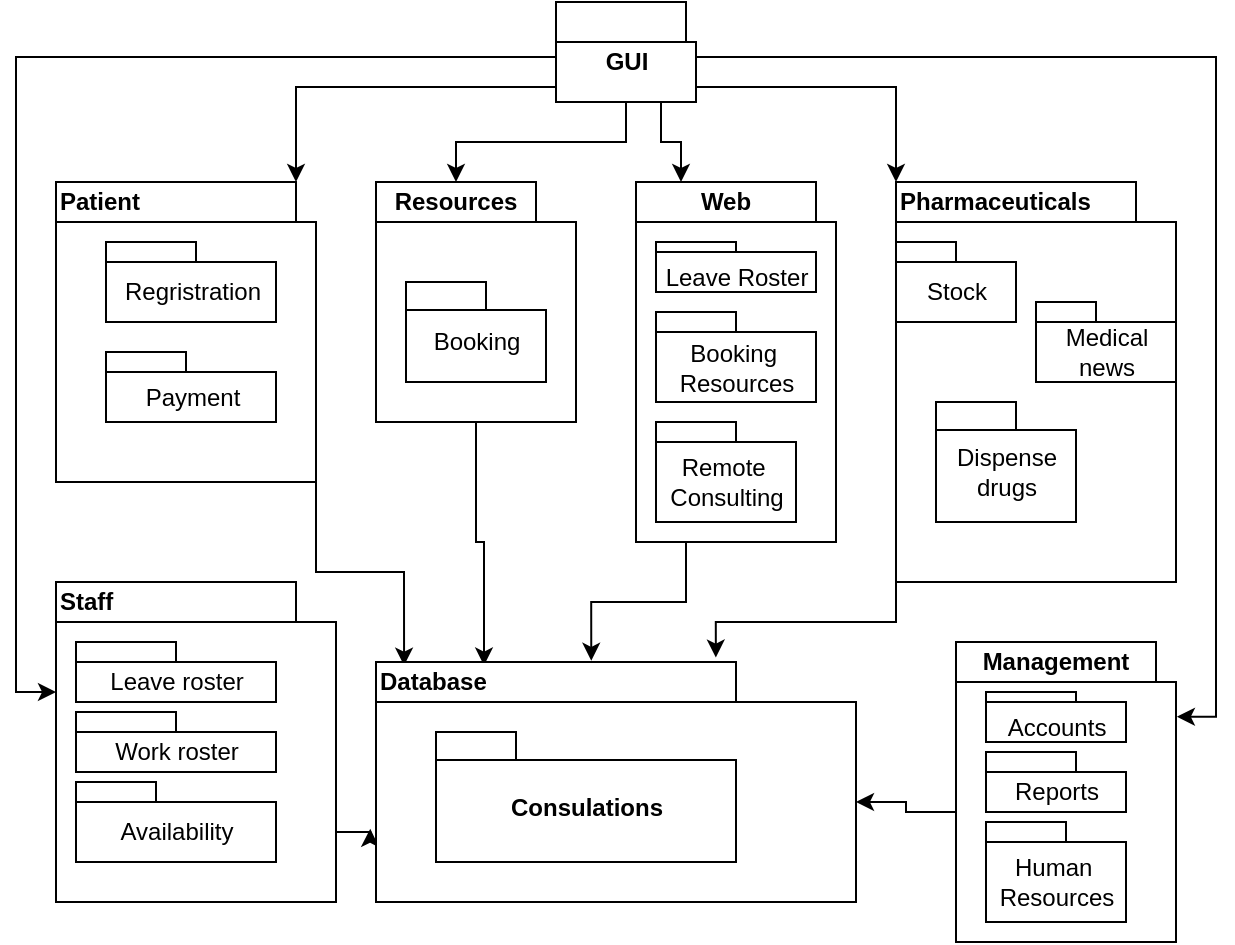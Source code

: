<mxfile version="20.8.15" type="github">
  <diagram name="Page-1" id="xcjanHoJ9z8bySgh_FyG">
    <mxGraphModel dx="1050" dy="581" grid="1" gridSize="10" guides="1" tooltips="1" connect="1" arrows="1" fold="1" page="1" pageScale="1" pageWidth="850" pageHeight="1100" math="0" shadow="0">
      <root>
        <mxCell id="0" />
        <mxCell id="1" parent="0" />
        <mxCell id="reR-Gx8IwFZXL70p-W5U-1" style="edgeStyle=orthogonalEdgeStyle;rounded=0;orthogonalLoop=1;jettySize=auto;html=1;exitX=0.5;exitY=1;exitDx=0;exitDy=0;exitPerimeter=0;entryX=0.5;entryY=0;entryDx=0;entryDy=0;" edge="1" parent="1" source="reR-Gx8IwFZXL70p-W5U-7" target="reR-Gx8IwFZXL70p-W5U-22">
          <mxGeometry relative="1" as="geometry">
            <Array as="points">
              <mxPoint x="405" y="180" />
              <mxPoint x="320" y="180" />
            </Array>
          </mxGeometry>
        </mxCell>
        <mxCell id="reR-Gx8IwFZXL70p-W5U-2" style="edgeStyle=orthogonalEdgeStyle;rounded=0;orthogonalLoop=1;jettySize=auto;html=1;exitX=0.75;exitY=1;exitDx=0;exitDy=0;exitPerimeter=0;entryX=0.25;entryY=0;entryDx=0;entryDy=0;" edge="1" parent="1" source="reR-Gx8IwFZXL70p-W5U-7" target="reR-Gx8IwFZXL70p-W5U-23">
          <mxGeometry relative="1" as="geometry" />
        </mxCell>
        <mxCell id="reR-Gx8IwFZXL70p-W5U-3" style="edgeStyle=orthogonalEdgeStyle;rounded=0;orthogonalLoop=1;jettySize=auto;html=1;exitX=0;exitY=0;exitDx=0;exitDy=42.5;exitPerimeter=0;entryX=1;entryY=0;entryDx=0;entryDy=0;" edge="1" parent="1" source="reR-Gx8IwFZXL70p-W5U-7" target="reR-Gx8IwFZXL70p-W5U-21">
          <mxGeometry relative="1" as="geometry" />
        </mxCell>
        <mxCell id="reR-Gx8IwFZXL70p-W5U-4" style="edgeStyle=orthogonalEdgeStyle;rounded=0;orthogonalLoop=1;jettySize=auto;html=1;exitX=0;exitY=0;exitDx=70;exitDy=42.5;exitPerimeter=0;entryX=0;entryY=0;entryDx=0;entryDy=0;" edge="1" parent="1" source="reR-Gx8IwFZXL70p-W5U-7" target="reR-Gx8IwFZXL70p-W5U-24">
          <mxGeometry relative="1" as="geometry" />
        </mxCell>
        <mxCell id="reR-Gx8IwFZXL70p-W5U-5" style="edgeStyle=orthogonalEdgeStyle;rounded=0;orthogonalLoop=1;jettySize=auto;html=1;exitX=0;exitY=0;exitDx=0;exitDy=27.5;exitPerimeter=0;entryX=0;entryY=0;entryDx=0;entryDy=55;entryPerimeter=0;" edge="1" parent="1" source="reR-Gx8IwFZXL70p-W5U-7" target="reR-Gx8IwFZXL70p-W5U-17">
          <mxGeometry relative="1" as="geometry" />
        </mxCell>
        <mxCell id="reR-Gx8IwFZXL70p-W5U-6" style="edgeStyle=orthogonalEdgeStyle;rounded=0;orthogonalLoop=1;jettySize=auto;html=1;exitX=0;exitY=0;exitDx=70;exitDy=27.5;exitPerimeter=0;entryX=1.004;entryY=0.249;entryDx=0;entryDy=0;entryPerimeter=0;" edge="1" parent="1" source="reR-Gx8IwFZXL70p-W5U-7" target="reR-Gx8IwFZXL70p-W5U-20">
          <mxGeometry relative="1" as="geometry" />
        </mxCell>
        <mxCell id="reR-Gx8IwFZXL70p-W5U-7" value="GUI" style="shape=folder;fontStyle=1;spacingTop=10;tabWidth=70;tabHeight=20;tabPosition=left;html=1;" vertex="1" parent="1">
          <mxGeometry x="370" y="110" width="70" height="50" as="geometry" />
        </mxCell>
        <mxCell id="reR-Gx8IwFZXL70p-W5U-8" style="edgeStyle=orthogonalEdgeStyle;rounded=0;orthogonalLoop=1;jettySize=auto;html=1;exitX=0;exitY=0;exitDx=130;exitDy=150;exitPerimeter=0;entryX=0.078;entryY=0.09;entryDx=0;entryDy=0;entryPerimeter=0;" edge="1" parent="1" source="reR-Gx8IwFZXL70p-W5U-9" target="reR-Gx8IwFZXL70p-W5U-26">
          <mxGeometry relative="1" as="geometry" />
        </mxCell>
        <mxCell id="reR-Gx8IwFZXL70p-W5U-9" value="" style="shape=folder;fontStyle=1;spacingTop=10;tabWidth=80;tabHeight=20;tabPosition=left;html=1;" vertex="1" parent="1">
          <mxGeometry x="120" y="200" width="130" height="150" as="geometry" />
        </mxCell>
        <mxCell id="reR-Gx8IwFZXL70p-W5U-10" style="edgeStyle=orthogonalEdgeStyle;rounded=0;orthogonalLoop=1;jettySize=auto;html=1;exitX=0.5;exitY=1;exitDx=0;exitDy=0;exitPerimeter=0;entryX=0.3;entryY=0.09;entryDx=0;entryDy=0;entryPerimeter=0;" edge="1" parent="1" source="reR-Gx8IwFZXL70p-W5U-11" target="reR-Gx8IwFZXL70p-W5U-26">
          <mxGeometry relative="1" as="geometry" />
        </mxCell>
        <mxCell id="reR-Gx8IwFZXL70p-W5U-11" value="" style="shape=folder;fontStyle=1;spacingTop=10;tabWidth=70;tabHeight=20;tabPosition=left;html=1;" vertex="1" parent="1">
          <mxGeometry x="280" y="200" width="100" height="120" as="geometry" />
        </mxCell>
        <mxCell id="reR-Gx8IwFZXL70p-W5U-12" style="edgeStyle=orthogonalEdgeStyle;rounded=0;orthogonalLoop=1;jettySize=auto;html=1;exitX=0.25;exitY=1;exitDx=0;exitDy=0;exitPerimeter=0;entryX=0.598;entryY=-0.03;entryDx=0;entryDy=0;entryPerimeter=0;" edge="1" parent="1" source="reR-Gx8IwFZXL70p-W5U-13" target="reR-Gx8IwFZXL70p-W5U-26">
          <mxGeometry relative="1" as="geometry" />
        </mxCell>
        <mxCell id="reR-Gx8IwFZXL70p-W5U-13" value="" style="shape=folder;fontStyle=1;spacingTop=10;tabWidth=100;tabHeight=20;tabPosition=left;html=1;" vertex="1" parent="1">
          <mxGeometry x="410" y="200" width="100" height="180" as="geometry" />
        </mxCell>
        <mxCell id="reR-Gx8IwFZXL70p-W5U-14" style="edgeStyle=orthogonalEdgeStyle;rounded=0;orthogonalLoop=1;jettySize=auto;html=1;exitX=0;exitY=0;exitDx=0;exitDy=200;exitPerimeter=0;entryX=0.944;entryY=-0.11;entryDx=0;entryDy=0;entryPerimeter=0;" edge="1" parent="1" source="reR-Gx8IwFZXL70p-W5U-15" target="reR-Gx8IwFZXL70p-W5U-26">
          <mxGeometry relative="1" as="geometry" />
        </mxCell>
        <mxCell id="reR-Gx8IwFZXL70p-W5U-15" value="" style="shape=folder;fontStyle=1;spacingTop=10;tabWidth=100;tabHeight=20;tabPosition=left;html=1;" vertex="1" parent="1">
          <mxGeometry x="540" y="200" width="140" height="200" as="geometry" />
        </mxCell>
        <mxCell id="reR-Gx8IwFZXL70p-W5U-16" style="edgeStyle=orthogonalEdgeStyle;rounded=0;orthogonalLoop=1;jettySize=auto;html=1;exitX=0;exitY=0;exitDx=140;exitDy=125;exitPerimeter=0;entryX=-0.012;entryY=0.695;entryDx=0;entryDy=0;entryPerimeter=0;" edge="1" parent="1" source="reR-Gx8IwFZXL70p-W5U-17" target="reR-Gx8IwFZXL70p-W5U-18">
          <mxGeometry relative="1" as="geometry" />
        </mxCell>
        <mxCell id="reR-Gx8IwFZXL70p-W5U-17" value="" style="shape=folder;fontStyle=1;spacingTop=10;tabWidth=110;tabHeight=20;tabPosition=left;html=1;" vertex="1" parent="1">
          <mxGeometry x="120" y="400" width="140" height="160" as="geometry" />
        </mxCell>
        <mxCell id="reR-Gx8IwFZXL70p-W5U-18" value="" style="shape=folder;fontStyle=1;spacingTop=10;tabWidth=180;tabHeight=20;tabPosition=left;html=1;" vertex="1" parent="1">
          <mxGeometry x="280" y="440" width="240" height="120" as="geometry" />
        </mxCell>
        <mxCell id="reR-Gx8IwFZXL70p-W5U-19" style="edgeStyle=orthogonalEdgeStyle;rounded=0;orthogonalLoop=1;jettySize=auto;html=1;exitX=0;exitY=0;exitDx=0;exitDy=85;exitPerimeter=0;entryX=0;entryY=0;entryDx=240;entryDy=70;entryPerimeter=0;" edge="1" parent="1" source="reR-Gx8IwFZXL70p-W5U-20" target="reR-Gx8IwFZXL70p-W5U-18">
          <mxGeometry relative="1" as="geometry" />
        </mxCell>
        <mxCell id="reR-Gx8IwFZXL70p-W5U-20" value="" style="shape=folder;fontStyle=1;spacingTop=10;tabWidth=130;tabHeight=20;tabPosition=left;html=1;" vertex="1" parent="1">
          <mxGeometry x="570" y="430" width="110" height="150" as="geometry" />
        </mxCell>
        <mxCell id="reR-Gx8IwFZXL70p-W5U-21" value="&lt;b&gt;Patient&lt;/b&gt;" style="rounded=0;whiteSpace=wrap;html=1;align=left;" vertex="1" parent="1">
          <mxGeometry x="120" y="200" width="120" height="20" as="geometry" />
        </mxCell>
        <mxCell id="reR-Gx8IwFZXL70p-W5U-22" value="&lt;b&gt;Resources&lt;/b&gt;" style="rounded=0;whiteSpace=wrap;html=1;" vertex="1" parent="1">
          <mxGeometry x="280" y="200" width="80" height="20" as="geometry" />
        </mxCell>
        <mxCell id="reR-Gx8IwFZXL70p-W5U-23" value="&lt;b&gt;Web&lt;/b&gt;" style="rounded=0;whiteSpace=wrap;html=1;align=center;" vertex="1" parent="1">
          <mxGeometry x="410" y="200" width="90" height="20" as="geometry" />
        </mxCell>
        <mxCell id="reR-Gx8IwFZXL70p-W5U-24" value="&lt;b&gt;Pharmaceuticals&lt;/b&gt;" style="rounded=0;whiteSpace=wrap;html=1;align=left;" vertex="1" parent="1">
          <mxGeometry x="540" y="200" width="120" height="20" as="geometry" />
        </mxCell>
        <mxCell id="reR-Gx8IwFZXL70p-W5U-25" value="&lt;b&gt;Staff&lt;/b&gt;" style="rounded=0;whiteSpace=wrap;html=1;align=left;" vertex="1" parent="1">
          <mxGeometry x="120" y="400" width="120" height="20" as="geometry" />
        </mxCell>
        <mxCell id="reR-Gx8IwFZXL70p-W5U-26" value="&lt;b&gt;Database&lt;/b&gt;" style="rounded=0;whiteSpace=wrap;html=1;align=left;" vertex="1" parent="1">
          <mxGeometry x="280" y="440" width="180" height="20" as="geometry" />
        </mxCell>
        <mxCell id="reR-Gx8IwFZXL70p-W5U-27" value="&lt;b&gt;Management&lt;/b&gt;" style="rounded=0;whiteSpace=wrap;html=1;" vertex="1" parent="1">
          <mxGeometry x="570" y="430" width="100" height="20" as="geometry" />
        </mxCell>
        <mxCell id="reR-Gx8IwFZXL70p-W5U-28" value="&lt;span style=&quot;font-weight: normal;&quot;&gt;Regristration&lt;/span&gt;" style="shape=folder;fontStyle=1;spacingTop=10;tabWidth=45;tabHeight=10;tabPosition=left;html=1;" vertex="1" parent="1">
          <mxGeometry x="145" y="230" width="85" height="40" as="geometry" />
        </mxCell>
        <mxCell id="reR-Gx8IwFZXL70p-W5U-29" value="&lt;span style=&quot;font-weight: normal;&quot;&gt;Payment&lt;/span&gt;" style="shape=folder;fontStyle=1;spacingTop=10;tabWidth=40;tabHeight=10;tabPosition=left;html=1;" vertex="1" parent="1">
          <mxGeometry x="145" y="285" width="85" height="35" as="geometry" />
        </mxCell>
        <mxCell id="reR-Gx8IwFZXL70p-W5U-30" value="&lt;span style=&quot;font-weight: normal;&quot;&gt;Booking&lt;/span&gt;" style="shape=folder;fontStyle=1;spacingTop=10;tabWidth=40;tabHeight=14;tabPosition=left;html=1;" vertex="1" parent="1">
          <mxGeometry x="295" y="250" width="70" height="50" as="geometry" />
        </mxCell>
        <mxCell id="reR-Gx8IwFZXL70p-W5U-31" value="&lt;span style=&quot;font-weight: normal;&quot;&gt;Stock&lt;/span&gt;" style="shape=folder;fontStyle=1;spacingTop=10;tabWidth=30;tabHeight=10;tabPosition=left;html=1;" vertex="1" parent="1">
          <mxGeometry x="540" y="230" width="60" height="40" as="geometry" />
        </mxCell>
        <mxCell id="reR-Gx8IwFZXL70p-W5U-32" value="&lt;span style=&quot;font-weight: normal;&quot;&gt;Medical&lt;br&gt;news&lt;br&gt;&lt;/span&gt;" style="shape=folder;fontStyle=1;spacingTop=10;tabWidth=30;tabHeight=10;tabPosition=left;html=1;" vertex="1" parent="1">
          <mxGeometry x="610" y="260" width="70" height="40" as="geometry" />
        </mxCell>
        <mxCell id="reR-Gx8IwFZXL70p-W5U-33" value="&lt;span style=&quot;font-weight: normal;&quot;&gt;Dispense&lt;br&gt;drugs&lt;br&gt;&lt;/span&gt;" style="shape=folder;fontStyle=1;spacingTop=10;tabWidth=40;tabHeight=14;tabPosition=left;html=1;" vertex="1" parent="1">
          <mxGeometry x="560" y="310" width="70" height="60" as="geometry" />
        </mxCell>
        <mxCell id="reR-Gx8IwFZXL70p-W5U-34" value="&lt;span style=&quot;font-weight: 400;&quot;&gt;Leave Roster&lt;/span&gt;" style="shape=folder;fontStyle=1;spacingTop=10;tabWidth=40;tabHeight=5;tabPosition=left;html=1;" vertex="1" parent="1">
          <mxGeometry x="420" y="230" width="80" height="25" as="geometry" />
        </mxCell>
        <mxCell id="reR-Gx8IwFZXL70p-W5U-35" value="&lt;span style=&quot;font-weight: normal;&quot;&gt;Booking&amp;nbsp;&lt;br&gt;Resources&lt;br&gt;&lt;/span&gt;" style="shape=folder;fontStyle=1;spacingTop=10;tabWidth=40;tabHeight=10;tabPosition=left;html=1;" vertex="1" parent="1">
          <mxGeometry x="420" y="265" width="80" height="45" as="geometry" />
        </mxCell>
        <mxCell id="reR-Gx8IwFZXL70p-W5U-36" value="&lt;span style=&quot;font-weight: normal;&quot;&gt;Remote&amp;nbsp;&lt;br&gt;Consulting&lt;br&gt;&lt;/span&gt;" style="shape=folder;fontStyle=1;spacingTop=10;tabWidth=40;tabHeight=10;tabPosition=left;html=1;" vertex="1" parent="1">
          <mxGeometry x="420" y="320" width="70" height="50" as="geometry" />
        </mxCell>
        <mxCell id="reR-Gx8IwFZXL70p-W5U-37" value="&lt;span style=&quot;font-weight: 400;&quot;&gt;Leave roster&lt;/span&gt;" style="shape=folder;fontStyle=1;spacingTop=10;tabWidth=50;tabHeight=10;tabPosition=left;html=1;" vertex="1" parent="1">
          <mxGeometry x="130" y="430" width="100" height="30" as="geometry" />
        </mxCell>
        <mxCell id="reR-Gx8IwFZXL70p-W5U-38" value="&lt;span style=&quot;font-weight: normal;&quot;&gt;Work roster&lt;/span&gt;" style="shape=folder;fontStyle=1;spacingTop=10;tabWidth=50;tabHeight=10;tabPosition=left;html=1;" vertex="1" parent="1">
          <mxGeometry x="130" y="465" width="100" height="30" as="geometry" />
        </mxCell>
        <mxCell id="reR-Gx8IwFZXL70p-W5U-39" value="&lt;span style=&quot;font-weight: normal;&quot;&gt;Availability&lt;/span&gt;" style="shape=folder;fontStyle=1;spacingTop=10;tabWidth=40;tabHeight=10;tabPosition=left;html=1;" vertex="1" parent="1">
          <mxGeometry x="130" y="500" width="100" height="40" as="geometry" />
        </mxCell>
        <mxCell id="reR-Gx8IwFZXL70p-W5U-40" value="Consulations" style="shape=folder;fontStyle=1;spacingTop=10;tabWidth=40;tabHeight=14;tabPosition=left;html=1;" vertex="1" parent="1">
          <mxGeometry x="310" y="475" width="150" height="65" as="geometry" />
        </mxCell>
        <mxCell id="reR-Gx8IwFZXL70p-W5U-41" value="&lt;span style=&quot;font-weight: 400;&quot;&gt;Accounts&lt;/span&gt;" style="shape=folder;fontStyle=1;spacingTop=10;tabWidth=45;tabHeight=5;tabPosition=left;html=1;" vertex="1" parent="1">
          <mxGeometry x="585" y="455" width="70" height="25" as="geometry" />
        </mxCell>
        <mxCell id="reR-Gx8IwFZXL70p-W5U-42" value="&lt;span style=&quot;font-weight: normal;&quot;&gt;Reports&lt;/span&gt;" style="shape=folder;fontStyle=1;spacingTop=10;tabWidth=45;tabHeight=10;tabPosition=left;html=1;" vertex="1" parent="1">
          <mxGeometry x="585" y="485" width="70" height="30" as="geometry" />
        </mxCell>
        <mxCell id="reR-Gx8IwFZXL70p-W5U-43" value="&lt;span style=&quot;font-weight: normal;&quot;&gt;Human&amp;nbsp;&lt;br&gt;Resources&lt;br&gt;&lt;/span&gt;" style="shape=folder;fontStyle=1;spacingTop=10;tabWidth=40;tabHeight=10;tabPosition=left;html=1;" vertex="1" parent="1">
          <mxGeometry x="585" y="520" width="70" height="50" as="geometry" />
        </mxCell>
      </root>
    </mxGraphModel>
  </diagram>
</mxfile>
